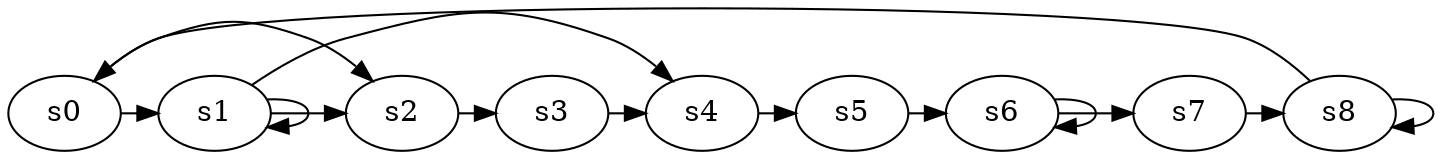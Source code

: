 digraph game_0446_cycle_9 {
    s0 [name="s0", player=1];
    s1 [name="s1", player=1, target=1];
    s2 [name="s2", player=0, target=1];
    s3 [name="s3", player=1];
    s4 [name="s4", player=1];
    s5 [name="s5", player=0];
    s6 [name="s6", player=1, target=1];
    s7 [name="s7", player=1];
    s8 [name="s8", player=0, target=1];

    s0 -> s1 [constraint="!(time % 6 == 0)"];
    s1 -> s2 [constraint="time == 4 || time == 7 || time == 8 || time == 12 || time == 22"];
    s2 -> s3 [constraint="time == 0 || time == 1 || time == 3 || time == 6 || time == 18 || time == 23"];
    s3 -> s4 [constraint="time % 4 == 2"];
    s4 -> s5 [constraint="time % 4 == 0 || time % 4 == 2"];
    s5 -> s6 [constraint="time == 9 || time == 13"];
    s6 -> s7 [constraint="time == 4 || time == 9 || time == 12 || time == 23"];
    s7 -> s8 [constraint="time % 4 == 1 || time % 4 == 2"];
    s8 -> s0 [constraint="time == 1 || time == 2"];
    s0 -> s2 [constraint="time == 3 || time == 5 || time == 14"];
    s1 -> s1 [constraint="time % 2 == 0"];
    s1 -> s4 [constraint="time == 7"];
    s6 -> s6 [constraint="time % 3 == 0"];
    s8 -> s8 [constraint="time % 3 == 0"];
}
